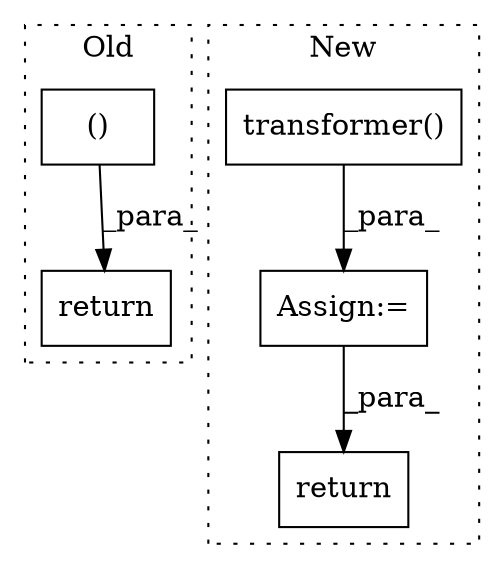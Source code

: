 digraph G {
subgraph cluster0 {
1 [label="return" a="93" s="1253" l="7" shape="box"];
5 [label="()" a="54" s="1149" l="4" shape="box"];
label = "Old";
style="dotted";
}
subgraph cluster1 {
2 [label="transformer()" a="75" s="2614,2632" l="17,1" shape="box"];
3 [label="return" a="93" s="2899" l="7" shape="box"];
4 [label="Assign:=" a="68" s="2764" l="3" shape="box"];
label = "New";
style="dotted";
}
2 -> 4 [label="_para_"];
4 -> 3 [label="_para_"];
5 -> 1 [label="_para_"];
}
